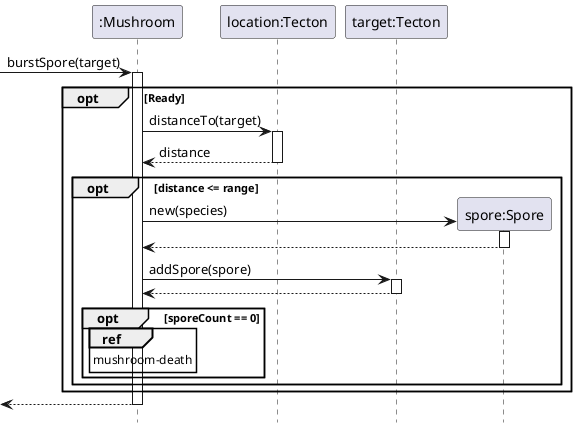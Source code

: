@startuml Mushroom/burst-spore
hide footbox

participant ":Mushroom" as shroom
participant "location:Tecton" as location
participant "target:Tecton" as target
participant "spore:Spore" as spore

-> shroom : burstSpore(target)
activate shroom

opt Ready
    shroom -> location : distanceTo(target)
    activate location
    return distance

    opt distance <= range
        create spore
        shroom -> spore : new(species)
        activate spore
        return

        shroom -> target : addSpore(spore)
        activate target
        return

        opt sporeCount == 0
            ref over shroom
                mushroom-death
            end ref 
        end
    end
end

return
